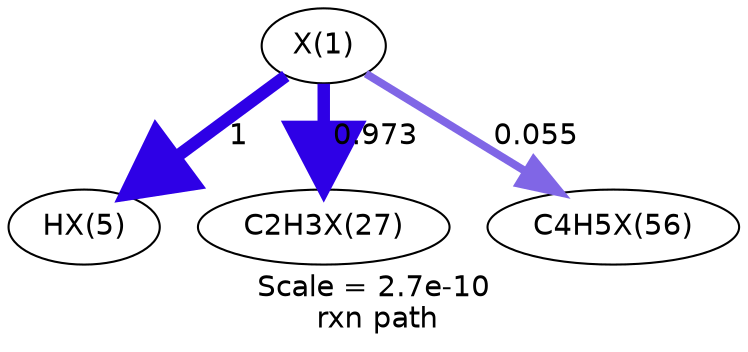 digraph reaction_paths {
center=1;
s60 -> s61[fontname="Helvetica", style="setlinewidth(6)", arrowsize=3, color="0.7, 1.5, 0.9"
, label=" 1"];
s60 -> s62[fontname="Helvetica", style="setlinewidth(5.98)", arrowsize=2.99, color="0.7, 1.47, 0.9"
, label=" 0.973"];
s60 -> s73[fontname="Helvetica", style="setlinewidth(3.81)", arrowsize=1.91, color="0.7, 0.555, 0.9"
, label=" 0.055"];
s60 [ fontname="Helvetica", label="X(1)"];
s61 [ fontname="Helvetica", label="HX(5)"];
s62 [ fontname="Helvetica", label="C2H3X(27)"];
s73 [ fontname="Helvetica", label="C4H5X(56)"];
 label = "Scale = 2.7e-10\l rxn path";
 fontname = "Helvetica";
}
